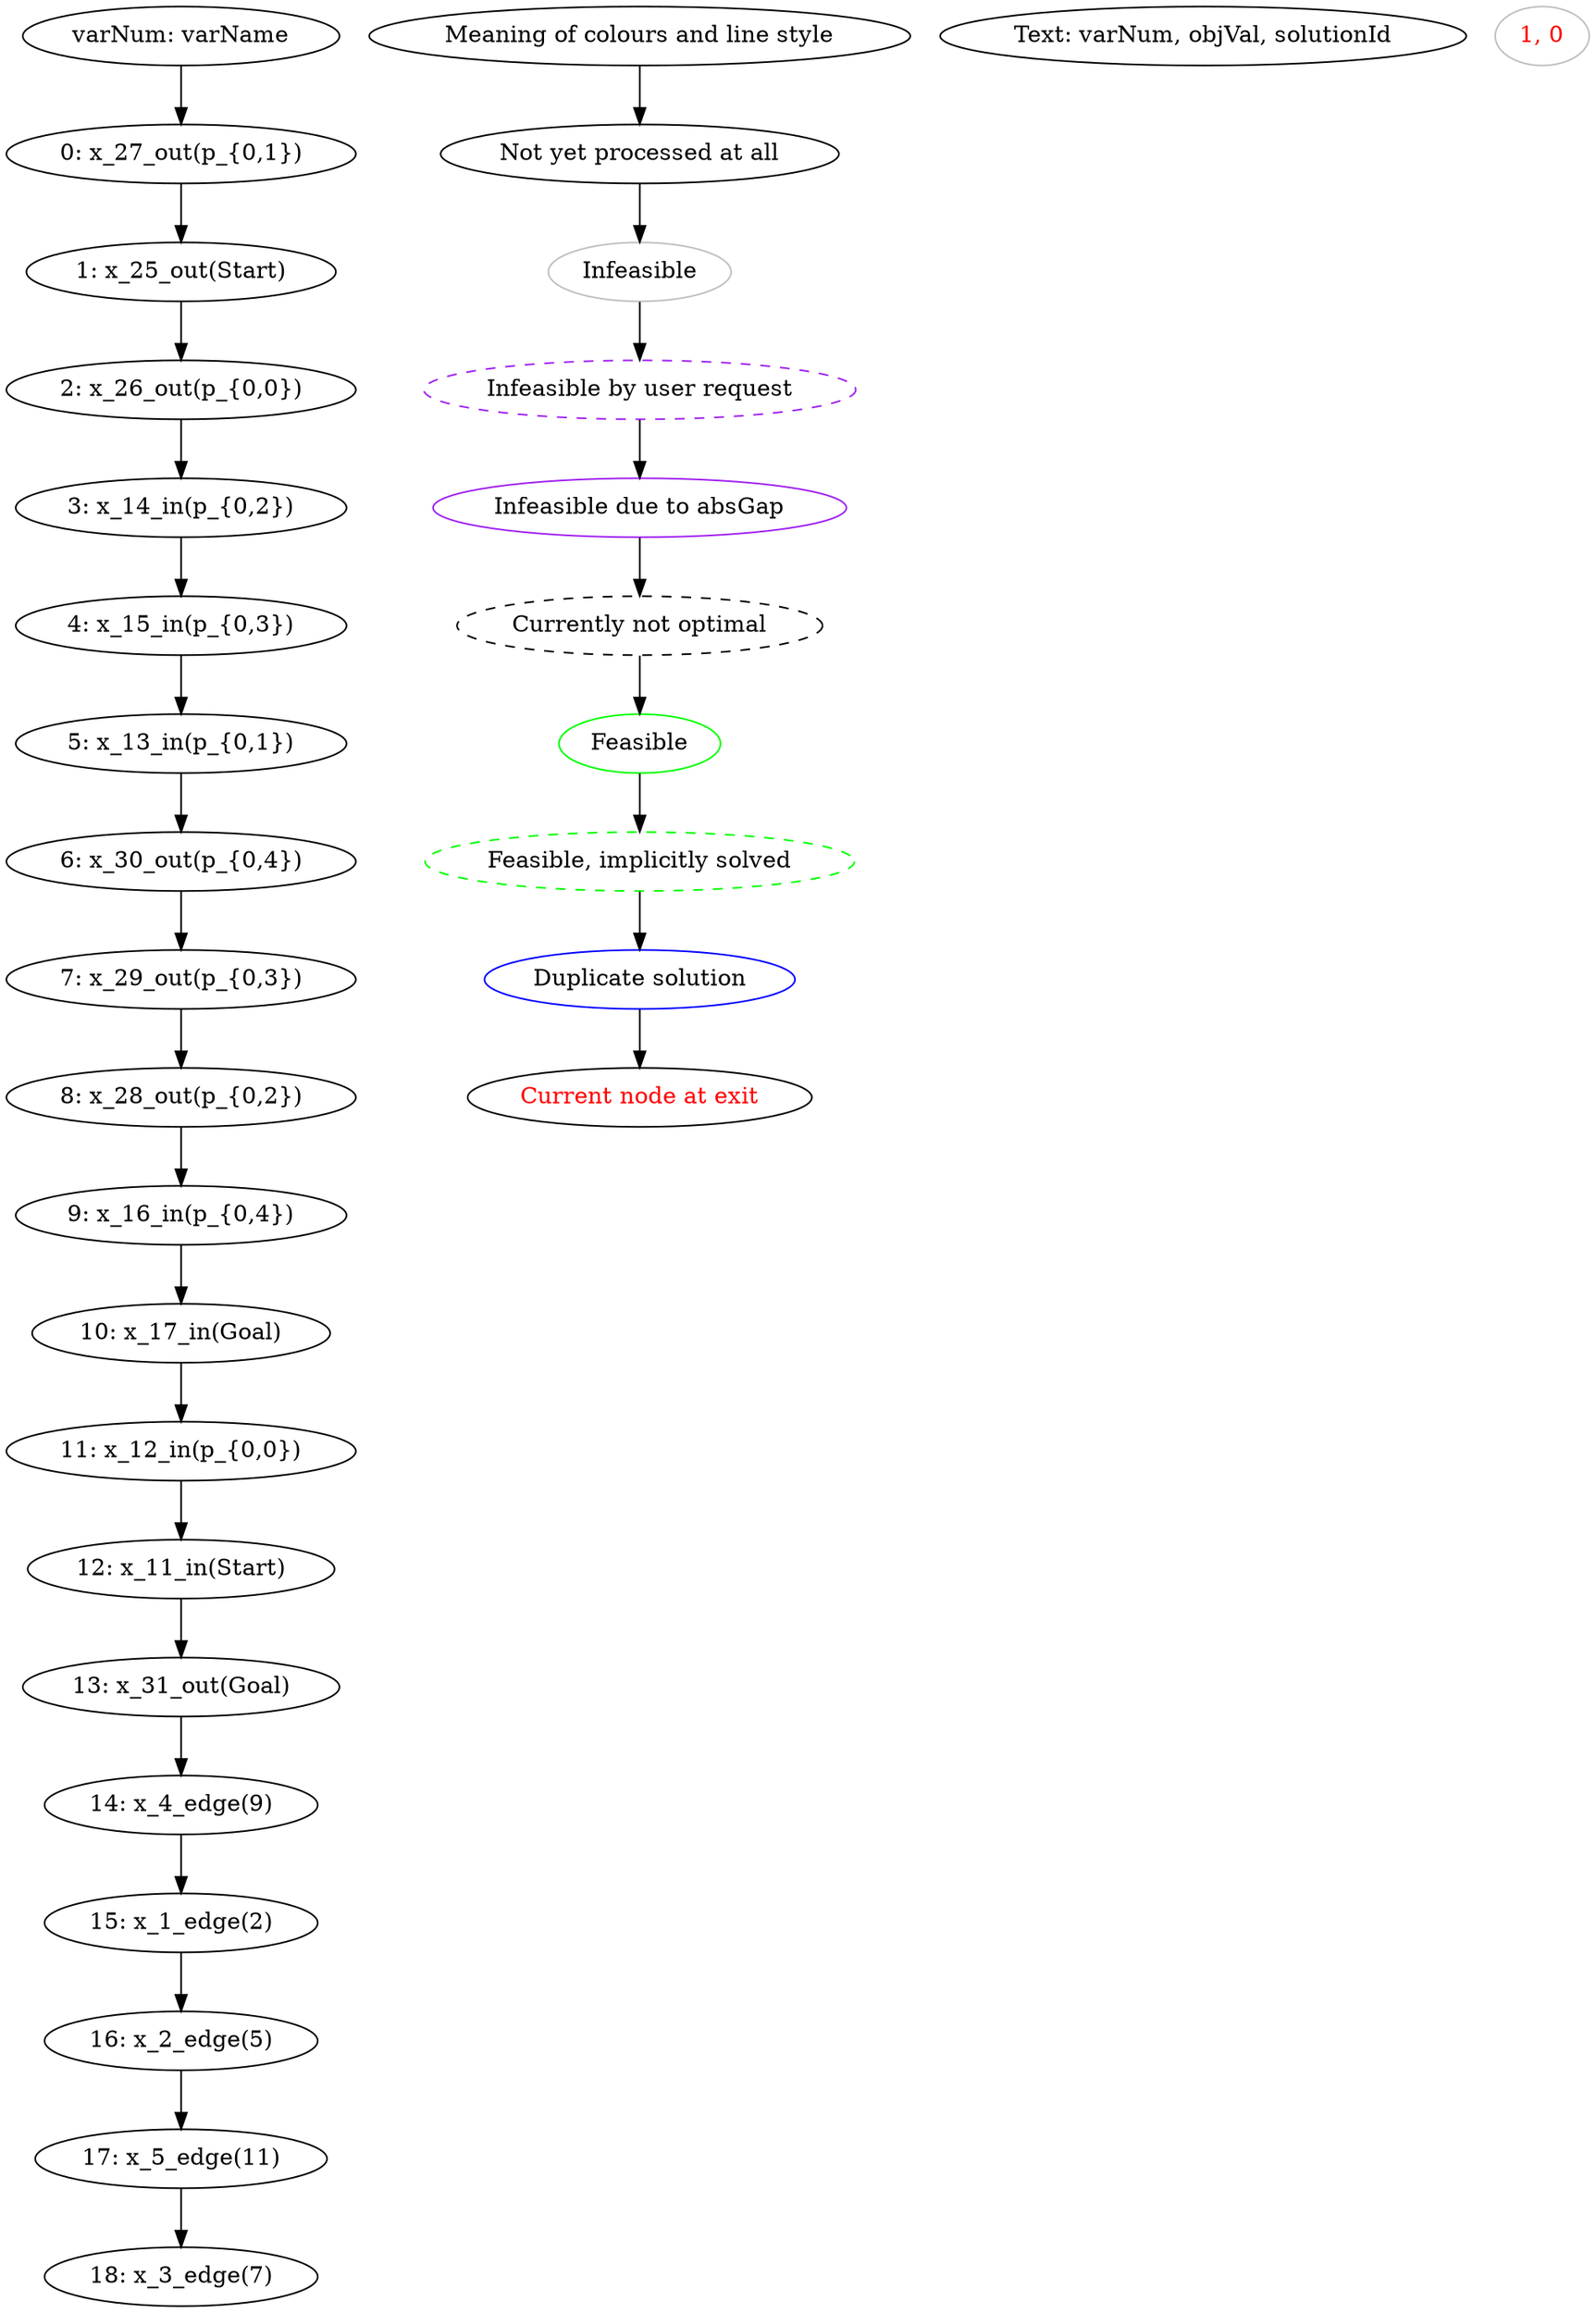 digraph g {
legend_varNames [ label="varNum: varName" ]
legend_varNames_0 [ label="0: x_27_out(p_{0,1})" ]
legend_varNames_1 [ label="1: x_25_out(Start)" ]
legend_varNames_2 [ label="2: x_26_out(p_{0,0})" ]
legend_varNames_3 [ label="3: x_14_in(p_{0,2})" ]
legend_varNames_4 [ label="4: x_15_in(p_{0,3})" ]
legend_varNames_5 [ label="5: x_13_in(p_{0,1})" ]
legend_varNames_6 [ label="6: x_30_out(p_{0,4})" ]
legend_varNames_7 [ label="7: x_29_out(p_{0,3})" ]
legend_varNames_8 [ label="8: x_28_out(p_{0,2})" ]
legend_varNames_9 [ label="9: x_16_in(p_{0,4})" ]
legend_varNames_10 [ label="10: x_17_in(Goal)" ]
legend_varNames_11 [ label="11: x_12_in(p_{0,0})" ]
legend_varNames_12 [ label="12: x_11_in(Start)" ]
legend_varNames_13 [ label="13: x_31_out(Goal)" ]
legend_varNames_14 [ label="14: x_4_edge(9)" ]
legend_varNames_15 [ label="15: x_1_edge(2)" ]
legend_varNames_16 [ label="16: x_2_edge(5)" ]
legend_varNames_17 [ label="17: x_5_edge(11)" ]
legend_varNames_18 [ label="18: x_3_edge(7)" ]
legend_varNames -> legend_varNames_0
legend_varNames_0 -> legend_varNames_1
legend_varNames_1 -> legend_varNames_2
legend_varNames_2 -> legend_varNames_3
legend_varNames_3 -> legend_varNames_4
legend_varNames_4 -> legend_varNames_5
legend_varNames_5 -> legend_varNames_6
legend_varNames_6 -> legend_varNames_7
legend_varNames_7 -> legend_varNames_8
legend_varNames_8 -> legend_varNames_9
legend_varNames_9 -> legend_varNames_10
legend_varNames_10 -> legend_varNames_11
legend_varNames_11 -> legend_varNames_12
legend_varNames_12 -> legend_varNames_13
legend_varNames_13 -> legend_varNames_14
legend_varNames_14 -> legend_varNames_15
legend_varNames_15 -> legend_varNames_16
legend_varNames_16 -> legend_varNames_17
legend_varNames_17 -> legend_varNames_18
legend_colours_0 [ label="Meaning of colours and line style" ]
legend_colours_1 [ label="Not yet processed at all"  ]
legend_colours_0 -> legend_colours_1
legend_colours_2 [ label="Infeasible" color=gray ]
legend_colours_1 -> legend_colours_2
legend_colours_3 [ label="Infeasible by user request" color=purple style=dashed ]
legend_colours_2 -> legend_colours_3
legend_colours_4 [ label="Infeasible due to absGap" color=purple ]
legend_colours_3 -> legend_colours_4
legend_colours_5 [ label="Currently not optimal" style=dashed ]
legend_colours_4 -> legend_colours_5
legend_colours_6 [ label="Feasible" color=green ]
legend_colours_5 -> legend_colours_6
legend_colours_7 [ label="Feasible, implicitly solved" color=green style=dashed ]
legend_colours_6 -> legend_colours_7
legend_colours_8 [ label="Duplicate solution" color=blue ]
legend_colours_7 -> legend_colours_8
legend_colours_9 [ label="Current node at exit" fontcolor=red ]
legend_colours_8 -> legend_colours_9
legend_text [ label="Text: varNum, objVal, solutionId" ]
1 [ label="1, 0" color=gray fontcolor=red ] 
}
